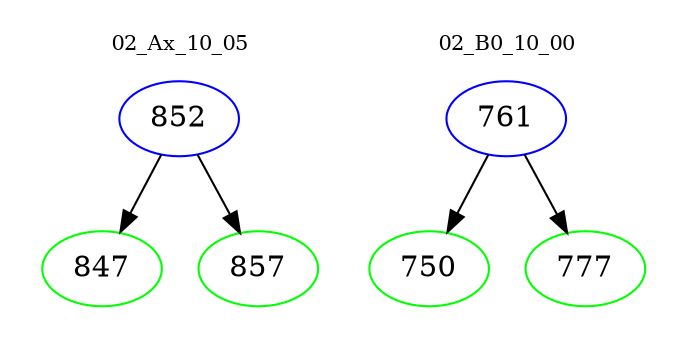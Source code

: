 digraph{
subgraph cluster_0 {
color = white
label = "02_Ax_10_05";
fontsize=10;
T0_852 [label="852", color="blue"]
T0_852 -> T0_847 [color="black"]
T0_847 [label="847", color="green"]
T0_852 -> T0_857 [color="black"]
T0_857 [label="857", color="green"]
}
subgraph cluster_1 {
color = white
label = "02_B0_10_00";
fontsize=10;
T1_761 [label="761", color="blue"]
T1_761 -> T1_750 [color="black"]
T1_750 [label="750", color="green"]
T1_761 -> T1_777 [color="black"]
T1_777 [label="777", color="green"]
}
}
